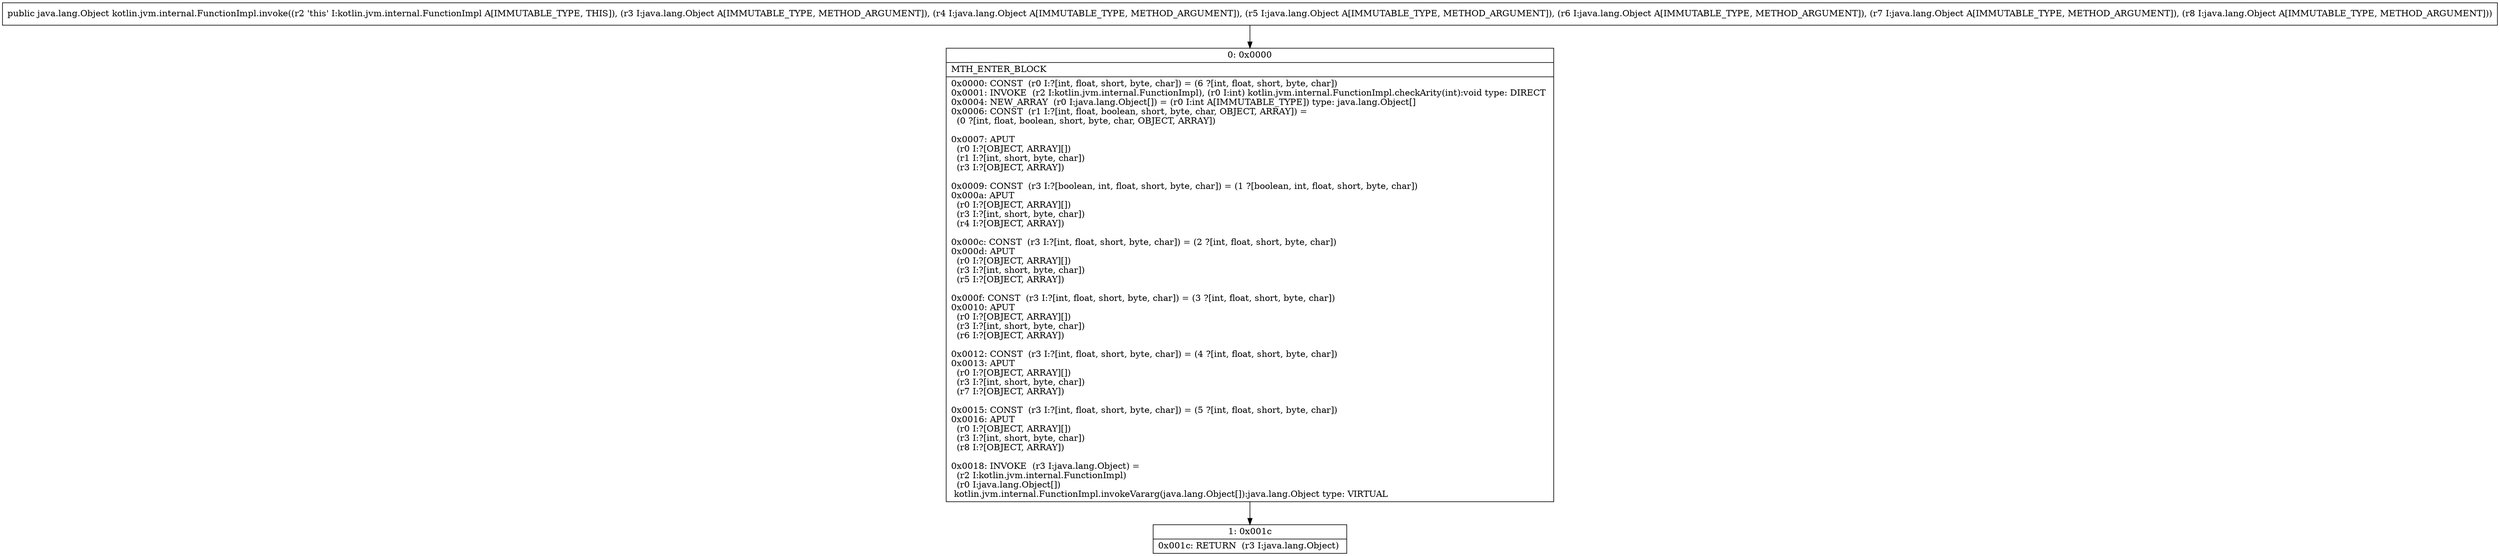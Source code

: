 digraph "CFG forkotlin.jvm.internal.FunctionImpl.invoke(Ljava\/lang\/Object;Ljava\/lang\/Object;Ljava\/lang\/Object;Ljava\/lang\/Object;Ljava\/lang\/Object;Ljava\/lang\/Object;)Ljava\/lang\/Object;" {
Node_0 [shape=record,label="{0\:\ 0x0000|MTH_ENTER_BLOCK\l|0x0000: CONST  (r0 I:?[int, float, short, byte, char]) = (6 ?[int, float, short, byte, char]) \l0x0001: INVOKE  (r2 I:kotlin.jvm.internal.FunctionImpl), (r0 I:int) kotlin.jvm.internal.FunctionImpl.checkArity(int):void type: DIRECT \l0x0004: NEW_ARRAY  (r0 I:java.lang.Object[]) = (r0 I:int A[IMMUTABLE_TYPE]) type: java.lang.Object[] \l0x0006: CONST  (r1 I:?[int, float, boolean, short, byte, char, OBJECT, ARRAY]) = \l  (0 ?[int, float, boolean, short, byte, char, OBJECT, ARRAY])\l \l0x0007: APUT  \l  (r0 I:?[OBJECT, ARRAY][])\l  (r1 I:?[int, short, byte, char])\l  (r3 I:?[OBJECT, ARRAY])\l \l0x0009: CONST  (r3 I:?[boolean, int, float, short, byte, char]) = (1 ?[boolean, int, float, short, byte, char]) \l0x000a: APUT  \l  (r0 I:?[OBJECT, ARRAY][])\l  (r3 I:?[int, short, byte, char])\l  (r4 I:?[OBJECT, ARRAY])\l \l0x000c: CONST  (r3 I:?[int, float, short, byte, char]) = (2 ?[int, float, short, byte, char]) \l0x000d: APUT  \l  (r0 I:?[OBJECT, ARRAY][])\l  (r3 I:?[int, short, byte, char])\l  (r5 I:?[OBJECT, ARRAY])\l \l0x000f: CONST  (r3 I:?[int, float, short, byte, char]) = (3 ?[int, float, short, byte, char]) \l0x0010: APUT  \l  (r0 I:?[OBJECT, ARRAY][])\l  (r3 I:?[int, short, byte, char])\l  (r6 I:?[OBJECT, ARRAY])\l \l0x0012: CONST  (r3 I:?[int, float, short, byte, char]) = (4 ?[int, float, short, byte, char]) \l0x0013: APUT  \l  (r0 I:?[OBJECT, ARRAY][])\l  (r3 I:?[int, short, byte, char])\l  (r7 I:?[OBJECT, ARRAY])\l \l0x0015: CONST  (r3 I:?[int, float, short, byte, char]) = (5 ?[int, float, short, byte, char]) \l0x0016: APUT  \l  (r0 I:?[OBJECT, ARRAY][])\l  (r3 I:?[int, short, byte, char])\l  (r8 I:?[OBJECT, ARRAY])\l \l0x0018: INVOKE  (r3 I:java.lang.Object) = \l  (r2 I:kotlin.jvm.internal.FunctionImpl)\l  (r0 I:java.lang.Object[])\l kotlin.jvm.internal.FunctionImpl.invokeVararg(java.lang.Object[]):java.lang.Object type: VIRTUAL \l}"];
Node_1 [shape=record,label="{1\:\ 0x001c|0x001c: RETURN  (r3 I:java.lang.Object) \l}"];
MethodNode[shape=record,label="{public java.lang.Object kotlin.jvm.internal.FunctionImpl.invoke((r2 'this' I:kotlin.jvm.internal.FunctionImpl A[IMMUTABLE_TYPE, THIS]), (r3 I:java.lang.Object A[IMMUTABLE_TYPE, METHOD_ARGUMENT]), (r4 I:java.lang.Object A[IMMUTABLE_TYPE, METHOD_ARGUMENT]), (r5 I:java.lang.Object A[IMMUTABLE_TYPE, METHOD_ARGUMENT]), (r6 I:java.lang.Object A[IMMUTABLE_TYPE, METHOD_ARGUMENT]), (r7 I:java.lang.Object A[IMMUTABLE_TYPE, METHOD_ARGUMENT]), (r8 I:java.lang.Object A[IMMUTABLE_TYPE, METHOD_ARGUMENT])) }"];
MethodNode -> Node_0;
Node_0 -> Node_1;
}

